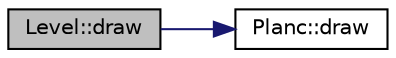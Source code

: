 digraph "Level::draw"
{
 // LATEX_PDF_SIZE
  edge [fontname="Helvetica",fontsize="10",labelfontname="Helvetica",labelfontsize="10"];
  node [fontname="Helvetica",fontsize="10",shape=record];
  rankdir="LR";
  Node1 [label="Level::draw",height=0.2,width=0.4,color="black", fillcolor="grey75", style="filled", fontcolor="black",tooltip=" "];
  Node1 -> Node2 [color="midnightblue",fontsize="10",style="solid",fontname="Helvetica"];
  Node2 [label="Planc::draw",height=0.2,width=0.4,color="black", fillcolor="white", style="filled",URL="$class_planc.html#aaf9c974c750048f43e035200e0ce49a5",tooltip="updates the planc"];
}

